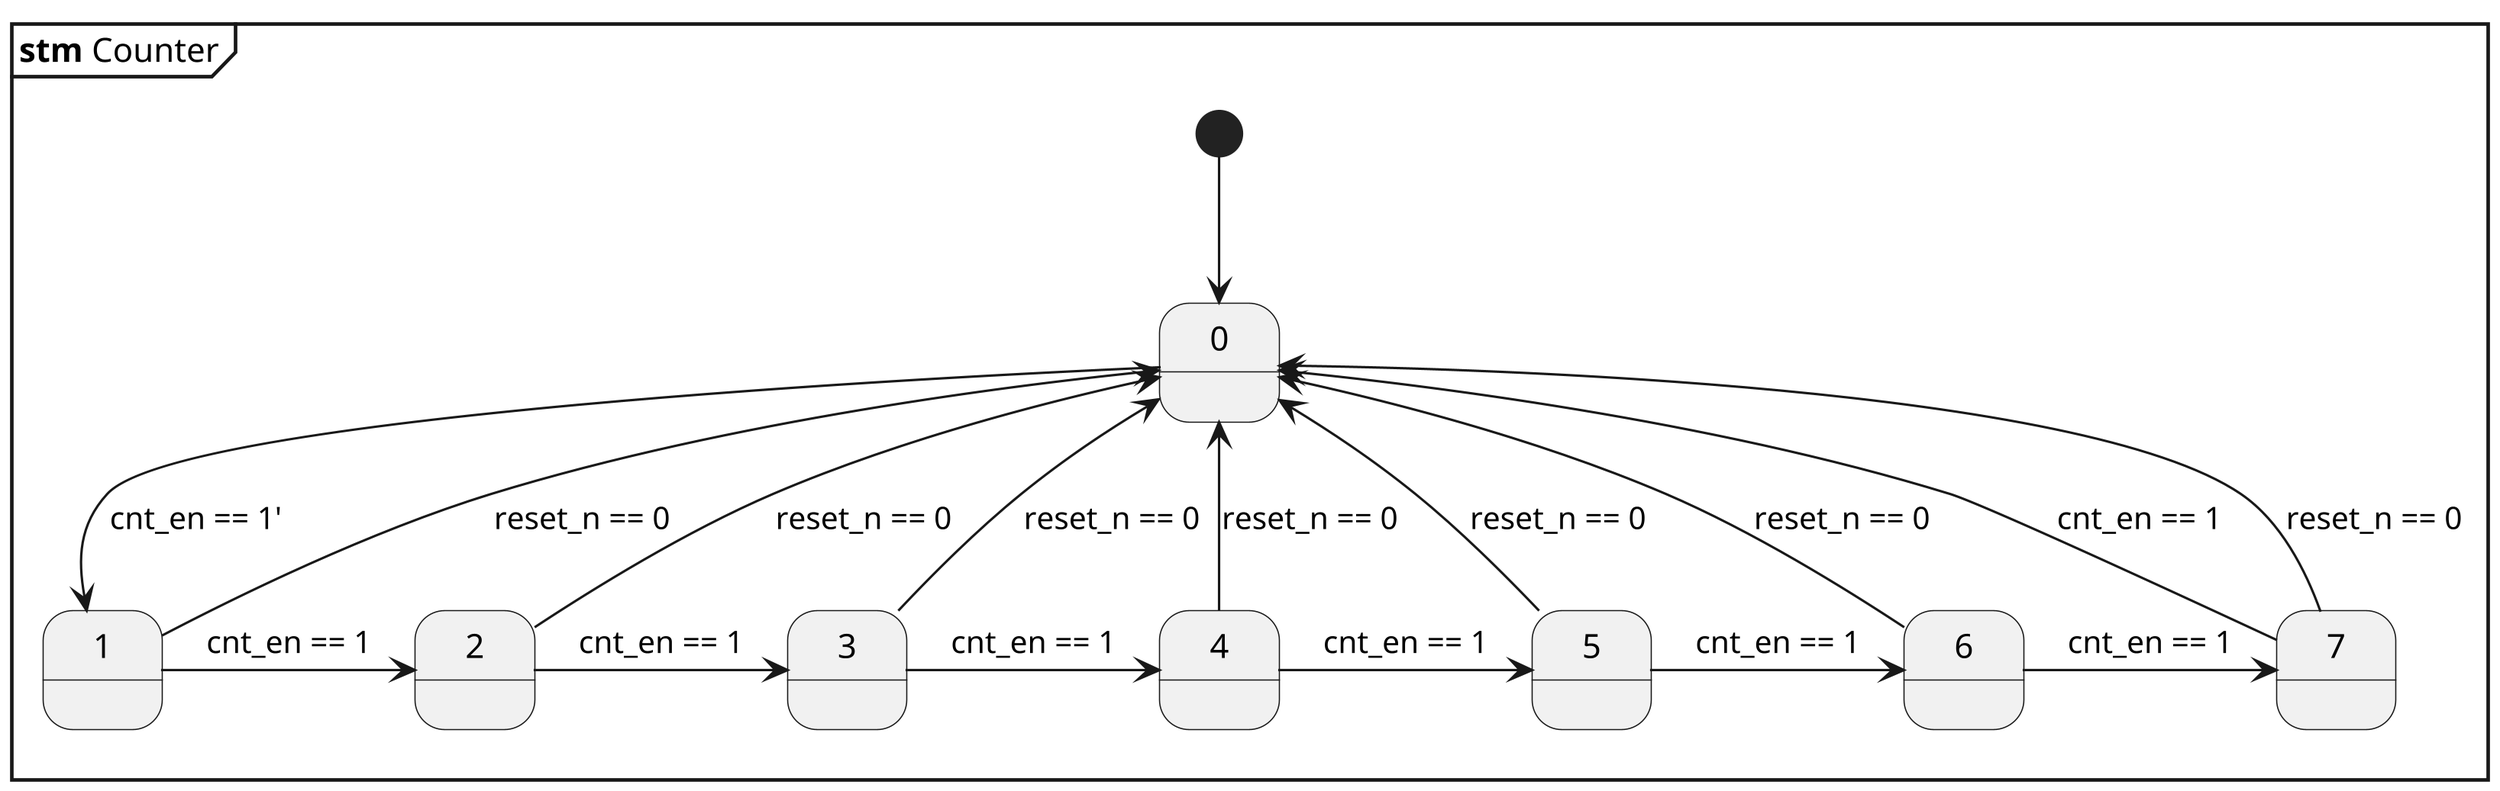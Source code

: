@startuml counter

skinparam dpi 300
mainframe **stm** Counter


[*] --> 0


0 -d-> 1 : cnt_en == 1'
1 -r-> 2 : cnt_en == 1
2 -r-> 3 : cnt_en == 1
3 -r-> 4 : cnt_en == 1
4 -r-> 5 : cnt_en == 1
5 -r-> 6 : cnt_en == 1
6 -r-> 7 : cnt_en == 1
7 -u-> 0 : cnt_en == 1


1 --> 0 : reset_n == 0
2 --> 0 : reset_n == 0
3 --> 0 : reset_n == 0
4 --> 0 : reset_n == 0
5 --> 0 : reset_n == 0
6 --> 0 : reset_n == 0
7 --> 0 : reset_n == 0

@enduml
